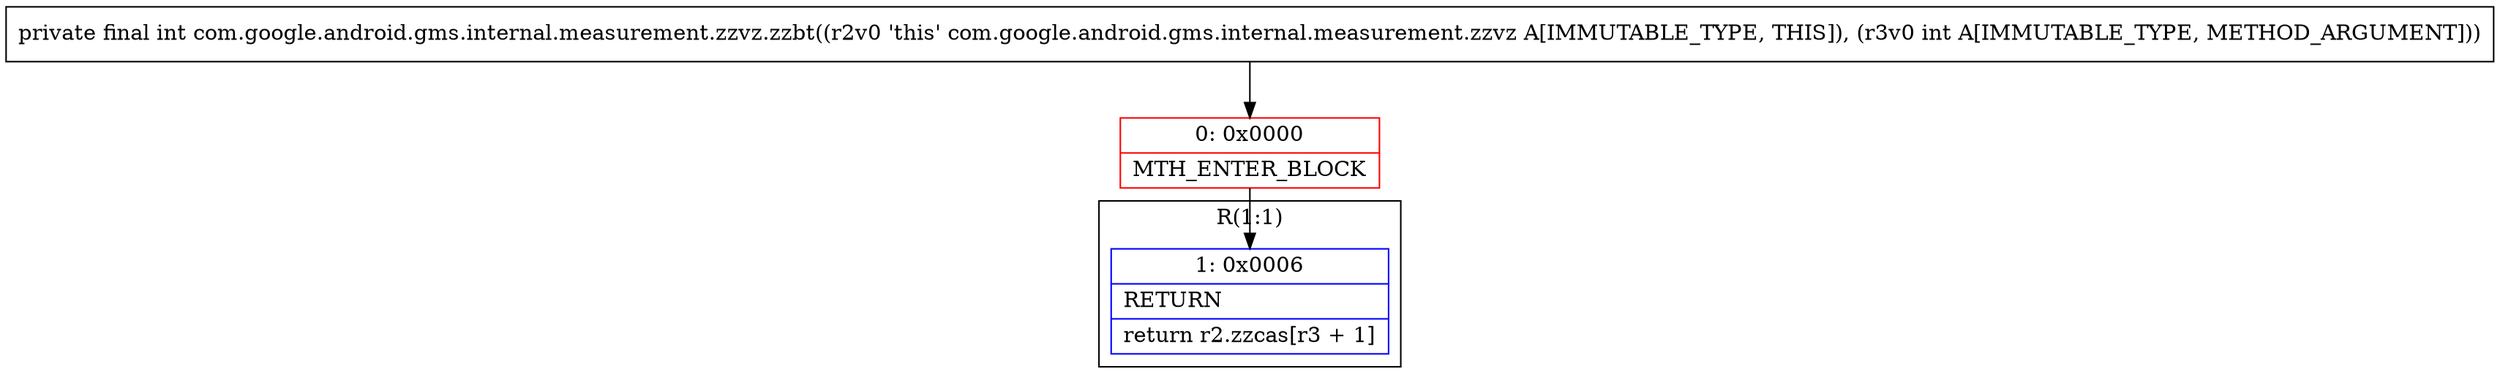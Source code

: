 digraph "CFG forcom.google.android.gms.internal.measurement.zzvz.zzbt(I)I" {
subgraph cluster_Region_1156315953 {
label = "R(1:1)";
node [shape=record,color=blue];
Node_1 [shape=record,label="{1\:\ 0x0006|RETURN\l|return r2.zzcas[r3 + 1]\l}"];
}
Node_0 [shape=record,color=red,label="{0\:\ 0x0000|MTH_ENTER_BLOCK\l}"];
MethodNode[shape=record,label="{private final int com.google.android.gms.internal.measurement.zzvz.zzbt((r2v0 'this' com.google.android.gms.internal.measurement.zzvz A[IMMUTABLE_TYPE, THIS]), (r3v0 int A[IMMUTABLE_TYPE, METHOD_ARGUMENT])) }"];
MethodNode -> Node_0;
Node_0 -> Node_1;
}


